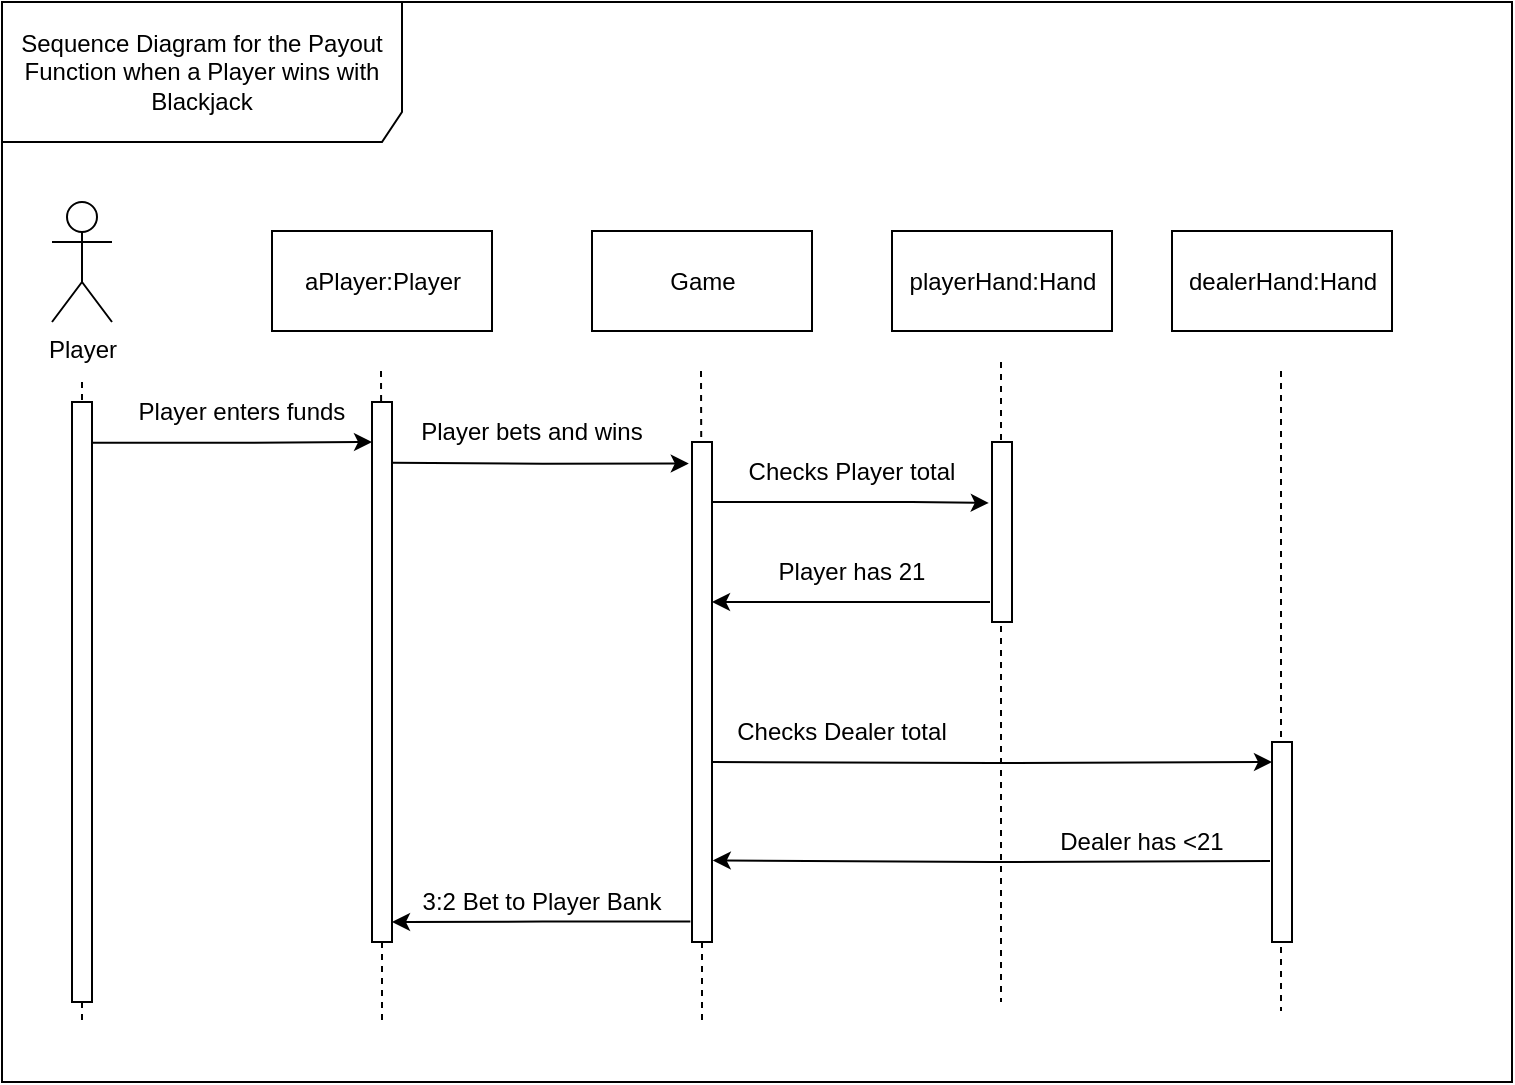 <mxfile version="15.8.7" type="device"><diagram id="fNOkKQhpU1_9tmqzKW6K" name="Page-1"><mxGraphModel dx="1038" dy="-451" grid="1" gridSize="10" guides="1" tooltips="1" connect="1" arrows="1" fold="1" page="1" pageScale="1" pageWidth="850" pageHeight="1100" math="0" shadow="0"><root><mxCell id="0"/><mxCell id="1" parent="0"/><mxCell id="YHyIZnbP36pQPPks33MD-1" value="Sequence Diagram for the Payout&lt;br&gt;Function when a Player wins with Blackjack" style="shape=umlFrame;whiteSpace=wrap;html=1;width=200;height=70;" vertex="1" parent="1"><mxGeometry x="5" y="1110" width="755" height="540" as="geometry"/></mxCell><mxCell id="YHyIZnbP36pQPPks33MD-2" value="Player" style="shape=umlActor;verticalLabelPosition=bottom;verticalAlign=top;html=1;" vertex="1" parent="1"><mxGeometry x="30" y="1210" width="30" height="60" as="geometry"/></mxCell><mxCell id="YHyIZnbP36pQPPks33MD-26" value="" style="endArrow=none;dashed=1;endFill=0;endSize=12;html=1;" edge="1" parent="1"><mxGeometry width="160" relative="1" as="geometry"><mxPoint x="339.58" y="1314.5" as="sourcePoint"/><mxPoint x="339.58" y="1314.5" as="targetPoint"/></mxGeometry></mxCell><mxCell id="YHyIZnbP36pQPPks33MD-38" value="playerHand:Hand" style="html=1;" vertex="1" parent="1"><mxGeometry x="450" y="1224.5" width="110" height="50" as="geometry"/></mxCell><mxCell id="YHyIZnbP36pQPPks33MD-40" value="Game" style="html=1;" vertex="1" parent="1"><mxGeometry x="300" y="1224.5" width="110" height="50" as="geometry"/></mxCell><mxCell id="YHyIZnbP36pQPPks33MD-43" value="" style="endArrow=none;dashed=1;endFill=0;endSize=12;html=1;startArrow=none;" edge="1" parent="1" source="YHyIZnbP36pQPPks33MD-56"><mxGeometry width="160" relative="1" as="geometry"><mxPoint x="45" y="1300" as="sourcePoint"/><mxPoint x="45" y="1620" as="targetPoint"/></mxGeometry></mxCell><mxCell id="YHyIZnbP36pQPPks33MD-45" value="" style="endArrow=none;dashed=1;endFill=0;endSize=12;html=1;" edge="1" parent="1"><mxGeometry width="160" relative="1" as="geometry"><mxPoint x="504.5" y="1290" as="sourcePoint"/><mxPoint x="504.5" y="1610" as="targetPoint"/></mxGeometry></mxCell><mxCell id="YHyIZnbP36pQPPks33MD-50" value="" style="endArrow=none;dashed=1;endFill=0;endSize=12;html=1;startArrow=none;" edge="1" parent="1" source="YHyIZnbP36pQPPks33MD-60"><mxGeometry width="160" relative="1" as="geometry"><mxPoint x="354.5" y="1284.5" as="sourcePoint"/><mxPoint x="355" y="1620" as="targetPoint"/></mxGeometry></mxCell><mxCell id="YHyIZnbP36pQPPks33MD-56" value="" style="rounded=0;whiteSpace=wrap;html=1;direction=south;" vertex="1" parent="1"><mxGeometry x="40" y="1310" width="10" height="300" as="geometry"/></mxCell><mxCell id="YHyIZnbP36pQPPks33MD-57" value="" style="endArrow=none;dashed=1;endFill=0;endSize=12;html=1;" edge="1" parent="1" target="YHyIZnbP36pQPPks33MD-56"><mxGeometry width="160" relative="1" as="geometry"><mxPoint x="45" y="1300" as="sourcePoint"/><mxPoint x="45" y="1620" as="targetPoint"/></mxGeometry></mxCell><mxCell id="YHyIZnbP36pQPPks33MD-60" value="" style="rounded=0;whiteSpace=wrap;html=1;direction=south;" vertex="1" parent="1"><mxGeometry x="350" y="1330" width="10" height="250" as="geometry"/></mxCell><mxCell id="YHyIZnbP36pQPPks33MD-61" value="" style="endArrow=none;dashed=1;endFill=0;endSize=12;html=1;" edge="1" parent="1" target="YHyIZnbP36pQPPks33MD-60"><mxGeometry width="160" relative="1" as="geometry"><mxPoint x="354.5" y="1294.5" as="sourcePoint"/><mxPoint x="354.5" y="1614.5" as="targetPoint"/></mxGeometry></mxCell><mxCell id="YHyIZnbP36pQPPks33MD-62" value="dealerHand:Hand" style="html=1;" vertex="1" parent="1"><mxGeometry x="590" y="1224.5" width="110" height="50" as="geometry"/></mxCell><mxCell id="YHyIZnbP36pQPPks33MD-63" value="" style="endArrow=none;dashed=1;endFill=0;endSize=12;html=1;" edge="1" parent="1"><mxGeometry width="160" relative="1" as="geometry"><mxPoint x="644.5" y="1294.5" as="sourcePoint"/><mxPoint x="644.5" y="1614.5" as="targetPoint"/></mxGeometry></mxCell><mxCell id="YHyIZnbP36pQPPks33MD-77" value="aPlayer:Player" style="html=1;" vertex="1" parent="1"><mxGeometry x="140" y="1224.5" width="110" height="50" as="geometry"/></mxCell><mxCell id="YHyIZnbP36pQPPks33MD-78" value="" style="endArrow=none;dashed=1;endFill=0;endSize=12;html=1;startArrow=none;" edge="1" parent="1" source="YHyIZnbP36pQPPks33MD-79"><mxGeometry width="160" relative="1" as="geometry"><mxPoint x="284.5" y="1284.5" as="sourcePoint"/><mxPoint x="195" y="1620" as="targetPoint"/></mxGeometry></mxCell><mxCell id="YHyIZnbP36pQPPks33MD-79" value="" style="rounded=0;whiteSpace=wrap;html=1;direction=south;" vertex="1" parent="1"><mxGeometry x="190" y="1310" width="10" height="270" as="geometry"/></mxCell><mxCell id="YHyIZnbP36pQPPks33MD-80" value="" style="endArrow=none;dashed=1;endFill=0;endSize=12;html=1;" edge="1" parent="1" target="YHyIZnbP36pQPPks33MD-79"><mxGeometry width="160" relative="1" as="geometry"><mxPoint x="194.5" y="1294.5" as="sourcePoint"/><mxPoint x="194.5" y="1614.5" as="targetPoint"/></mxGeometry></mxCell><mxCell id="YHyIZnbP36pQPPks33MD-85" value="" style="endArrow=classic;html=1;rounded=0;endFill=1;exitX=0.068;exitY=0;exitDx=0;exitDy=0;exitPerimeter=0;edgeStyle=orthogonalEdgeStyle;" edge="1" parent="1" source="YHyIZnbP36pQPPks33MD-56"><mxGeometry width="50" height="50" relative="1" as="geometry"><mxPoint x="60" y="1330" as="sourcePoint"/><mxPoint x="190" y="1330" as="targetPoint"/></mxGeometry></mxCell><mxCell id="YHyIZnbP36pQPPks33MD-87" value="" style="endArrow=classic;html=1;rounded=0;endFill=1;entryX=0.116;entryY=1.16;entryDx=0;entryDy=0;entryPerimeter=0;edgeStyle=orthogonalEdgeStyle;" edge="1" parent="1"><mxGeometry width="50" height="50" relative="1" as="geometry"><mxPoint x="360" y="1360" as="sourcePoint"/><mxPoint x="498.4" y="1360.44" as="targetPoint"/><Array as="points"><mxPoint x="460" y="1360"/><mxPoint x="460" y="1360"/></Array></mxGeometry></mxCell><mxCell id="YHyIZnbP36pQPPks33MD-89" value="" style="endArrow=classic;html=1;rounded=0;endFill=1;edgeStyle=orthogonalEdgeStyle;" edge="1" parent="1"><mxGeometry width="50" height="50" relative="1" as="geometry"><mxPoint x="499" y="1410" as="sourcePoint"/><mxPoint x="360" y="1410" as="targetPoint"/></mxGeometry></mxCell><mxCell id="YHyIZnbP36pQPPks33MD-91" value="" style="endArrow=classic;html=1;rounded=0;endFill=1;exitX=0.959;exitY=1.08;exitDx=0;exitDy=0;exitPerimeter=0;edgeStyle=orthogonalEdgeStyle;" edge="1" parent="1" source="YHyIZnbP36pQPPks33MD-60"><mxGeometry width="50" height="50" relative="1" as="geometry"><mxPoint x="340" y="1570" as="sourcePoint"/><mxPoint x="200" y="1570" as="targetPoint"/></mxGeometry></mxCell><mxCell id="YHyIZnbP36pQPPks33MD-92" value="Player enters funds" style="text;html=1;strokeColor=none;fillColor=none;align=center;verticalAlign=middle;whiteSpace=wrap;rounded=0;" vertex="1" parent="1"><mxGeometry x="70" y="1300" width="110" height="30" as="geometry"/></mxCell><mxCell id="YHyIZnbP36pQPPks33MD-93" value="Player bets and wins" style="text;html=1;strokeColor=none;fillColor=none;align=center;verticalAlign=middle;whiteSpace=wrap;rounded=0;" vertex="1" parent="1"><mxGeometry x="210" y="1310" width="120" height="30" as="geometry"/></mxCell><mxCell id="YHyIZnbP36pQPPks33MD-94" value="Checks Player total" style="text;html=1;strokeColor=none;fillColor=none;align=center;verticalAlign=middle;whiteSpace=wrap;rounded=0;" vertex="1" parent="1"><mxGeometry x="375" y="1330" width="110" height="30" as="geometry"/></mxCell><mxCell id="YHyIZnbP36pQPPks33MD-95" value="Player has 21" style="text;html=1;strokeColor=none;fillColor=none;align=center;verticalAlign=middle;whiteSpace=wrap;rounded=0;" vertex="1" parent="1"><mxGeometry x="390" y="1380" width="80" height="30" as="geometry"/></mxCell><mxCell id="YHyIZnbP36pQPPks33MD-97" value="Checks Dealer total" style="text;html=1;strokeColor=none;fillColor=none;align=center;verticalAlign=middle;whiteSpace=wrap;rounded=0;" vertex="1" parent="1"><mxGeometry x="355" y="1460" width="140" height="30" as="geometry"/></mxCell><mxCell id="YHyIZnbP36pQPPks33MD-98" value="Dealer has &amp;lt;21" style="text;html=1;strokeColor=none;fillColor=none;align=center;verticalAlign=middle;whiteSpace=wrap;rounded=0;" vertex="1" parent="1"><mxGeometry x="520" y="1515" width="110" height="30" as="geometry"/></mxCell><mxCell id="YHyIZnbP36pQPPks33MD-99" value="3:2 Bet to Player Bank" style="text;html=1;strokeColor=none;fillColor=none;align=center;verticalAlign=middle;whiteSpace=wrap;rounded=0;" vertex="1" parent="1"><mxGeometry x="210" y="1540" width="130" height="40" as="geometry"/></mxCell><mxCell id="YHyIZnbP36pQPPks33MD-100" value="" style="rounded=0;whiteSpace=wrap;html=1;direction=south;" vertex="1" parent="1"><mxGeometry x="500" y="1330" width="10" height="90" as="geometry"/></mxCell><mxCell id="YHyIZnbP36pQPPks33MD-101" value="" style="rounded=0;whiteSpace=wrap;html=1;direction=south;" vertex="1" parent="1"><mxGeometry x="640" y="1480" width="10" height="100" as="geometry"/></mxCell><mxCell id="YHyIZnbP36pQPPks33MD-103" value="" style="endArrow=classic;html=1;rounded=0;endFill=1;exitX=0.068;exitY=0;exitDx=0;exitDy=0;exitPerimeter=0;entryX=0.043;entryY=1.16;entryDx=0;entryDy=0;entryPerimeter=0;edgeStyle=orthogonalEdgeStyle;" edge="1" parent="1" target="YHyIZnbP36pQPPks33MD-60"><mxGeometry width="50" height="50" relative="1" as="geometry"><mxPoint x="200" y="1340.4" as="sourcePoint"/><mxPoint x="340" y="1340" as="targetPoint"/></mxGeometry></mxCell><mxCell id="YHyIZnbP36pQPPks33MD-106" value="" style="endArrow=classic;html=1;rounded=0;edgeStyle=orthogonalEdgeStyle;endFill=1;entryX=0.1;entryY=1;entryDx=0;entryDy=0;entryPerimeter=0;" edge="1" parent="1" target="YHyIZnbP36pQPPks33MD-101"><mxGeometry width="50" height="50" relative="1" as="geometry"><mxPoint x="360" y="1490" as="sourcePoint"/><mxPoint x="620" y="1490" as="targetPoint"/></mxGeometry></mxCell><mxCell id="YHyIZnbP36pQPPks33MD-107" value="" style="endArrow=classic;html=1;rounded=0;endFill=1;edgeStyle=orthogonalEdgeStyle;entryX=0.837;entryY=-0.04;entryDx=0;entryDy=0;entryPerimeter=0;" edge="1" parent="1" target="YHyIZnbP36pQPPks33MD-60"><mxGeometry width="50" height="50" relative="1" as="geometry"><mxPoint x="639" y="1539.5" as="sourcePoint"/><mxPoint x="500" y="1539.5" as="targetPoint"/></mxGeometry></mxCell></root></mxGraphModel></diagram></mxfile>
